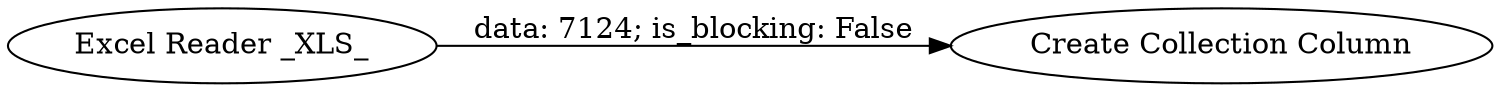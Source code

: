 digraph {
	"-2569372091075274117_1" [label="Excel Reader _XLS_"]
	"-2569372091075274117_2" [label="Create Collection Column"]
	"-2569372091075274117_1" -> "-2569372091075274117_2" [label="data: 7124; is_blocking: False"]
	rankdir=LR
}
